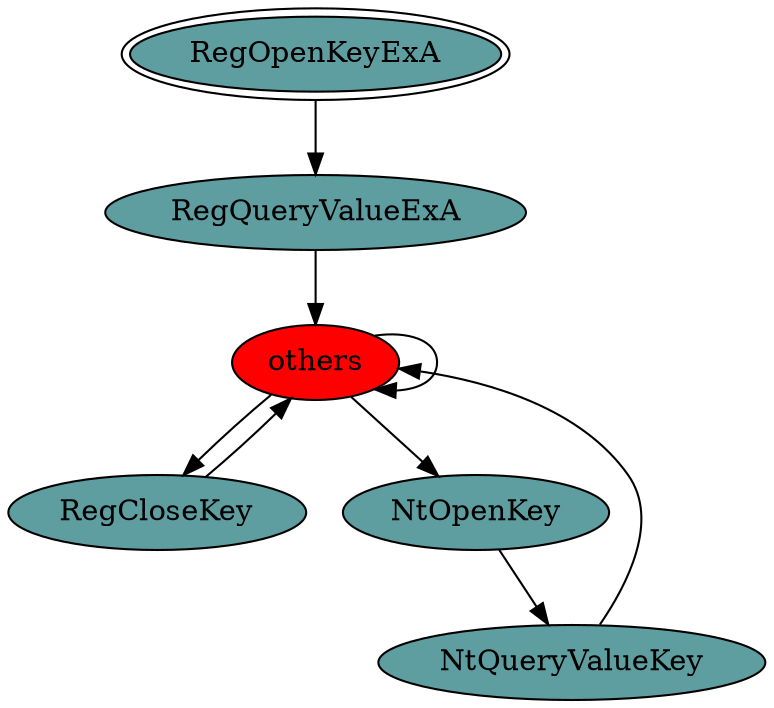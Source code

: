 digraph "./REPORTS/3949/API_PER_CATEGORY/RegQueryValueEx.exe_2456_Registry_API_per_Category_Transition_Matrix" {
	RegOpenKeyExA [label=RegOpenKeyExA fillcolor=cadetblue peripheries=2 style=filled]
	RegQueryValueExA [label=RegQueryValueExA fillcolor=cadetblue style=filled]
	RegOpenKeyExA -> RegQueryValueExA [label=""]
	others [label=others fillcolor=red style=filled]
	RegQueryValueExA -> others [label=""]
	others -> others [label=""]
	RegCloseKey [label=RegCloseKey fillcolor=cadetblue style=filled]
	others -> RegCloseKey [label=""]
	NtOpenKey [label=NtOpenKey fillcolor=cadetblue style=filled]
	others -> NtOpenKey [label=""]
	RegCloseKey -> others [label=""]
	NtQueryValueKey [label=NtQueryValueKey fillcolor=cadetblue style=filled]
	NtOpenKey -> NtQueryValueKey [label=""]
	NtQueryValueKey -> others [label=""]
}
